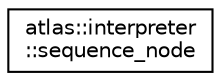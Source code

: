 digraph "Graphical Class Hierarchy"
{
  edge [fontname="Helvetica",fontsize="10",labelfontname="Helvetica",labelfontsize="10"];
  node [fontname="Helvetica",fontsize="10",shape=record];
  rankdir="LR";
  Node1 [label="atlas::interpreter\l::sequence_node",height=0.2,width=0.4,color="black", fillcolor="white", style="filled",URL="$structatlas_1_1interpreter_1_1sequence__node.html"];
}
